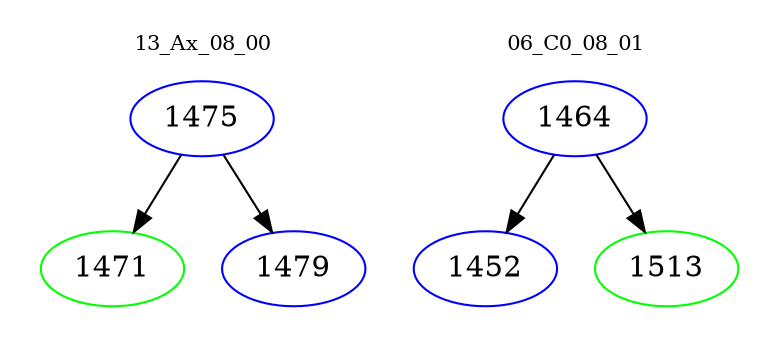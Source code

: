 digraph{
subgraph cluster_0 {
color = white
label = "13_Ax_08_00";
fontsize=10;
T0_1475 [label="1475", color="blue"]
T0_1475 -> T0_1471 [color="black"]
T0_1471 [label="1471", color="green"]
T0_1475 -> T0_1479 [color="black"]
T0_1479 [label="1479", color="blue"]
}
subgraph cluster_1 {
color = white
label = "06_C0_08_01";
fontsize=10;
T1_1464 [label="1464", color="blue"]
T1_1464 -> T1_1452 [color="black"]
T1_1452 [label="1452", color="blue"]
T1_1464 -> T1_1513 [color="black"]
T1_1513 [label="1513", color="green"]
}
}
